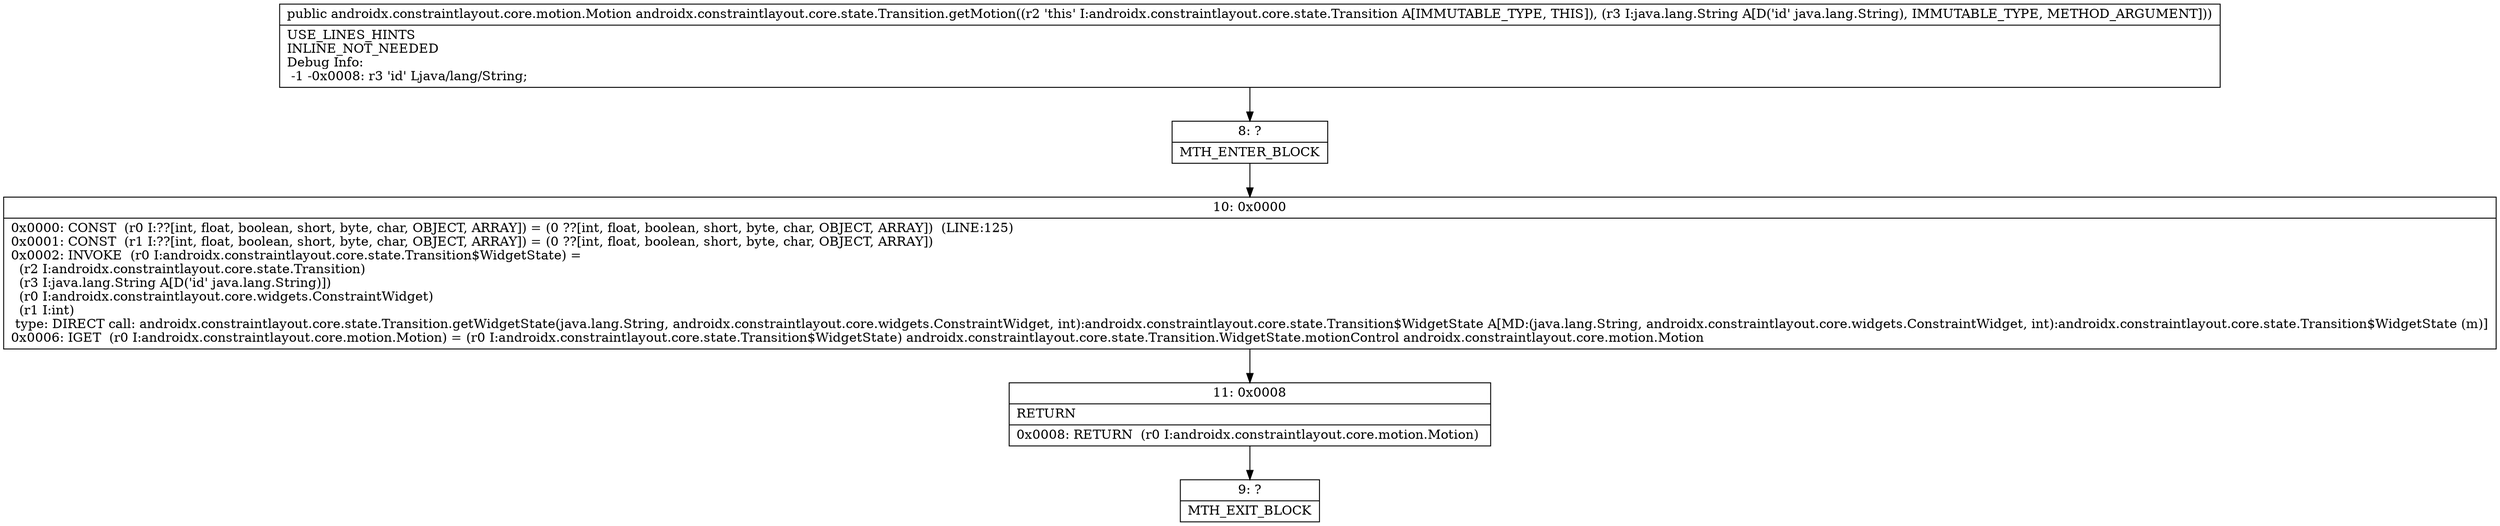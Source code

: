 digraph "CFG forandroidx.constraintlayout.core.state.Transition.getMotion(Ljava\/lang\/String;)Landroidx\/constraintlayout\/core\/motion\/Motion;" {
Node_8 [shape=record,label="{8\:\ ?|MTH_ENTER_BLOCK\l}"];
Node_10 [shape=record,label="{10\:\ 0x0000|0x0000: CONST  (r0 I:??[int, float, boolean, short, byte, char, OBJECT, ARRAY]) = (0 ??[int, float, boolean, short, byte, char, OBJECT, ARRAY])  (LINE:125)\l0x0001: CONST  (r1 I:??[int, float, boolean, short, byte, char, OBJECT, ARRAY]) = (0 ??[int, float, boolean, short, byte, char, OBJECT, ARRAY]) \l0x0002: INVOKE  (r0 I:androidx.constraintlayout.core.state.Transition$WidgetState) = \l  (r2 I:androidx.constraintlayout.core.state.Transition)\l  (r3 I:java.lang.String A[D('id' java.lang.String)])\l  (r0 I:androidx.constraintlayout.core.widgets.ConstraintWidget)\l  (r1 I:int)\l type: DIRECT call: androidx.constraintlayout.core.state.Transition.getWidgetState(java.lang.String, androidx.constraintlayout.core.widgets.ConstraintWidget, int):androidx.constraintlayout.core.state.Transition$WidgetState A[MD:(java.lang.String, androidx.constraintlayout.core.widgets.ConstraintWidget, int):androidx.constraintlayout.core.state.Transition$WidgetState (m)]\l0x0006: IGET  (r0 I:androidx.constraintlayout.core.motion.Motion) = (r0 I:androidx.constraintlayout.core.state.Transition$WidgetState) androidx.constraintlayout.core.state.Transition.WidgetState.motionControl androidx.constraintlayout.core.motion.Motion \l}"];
Node_11 [shape=record,label="{11\:\ 0x0008|RETURN\l|0x0008: RETURN  (r0 I:androidx.constraintlayout.core.motion.Motion) \l}"];
Node_9 [shape=record,label="{9\:\ ?|MTH_EXIT_BLOCK\l}"];
MethodNode[shape=record,label="{public androidx.constraintlayout.core.motion.Motion androidx.constraintlayout.core.state.Transition.getMotion((r2 'this' I:androidx.constraintlayout.core.state.Transition A[IMMUTABLE_TYPE, THIS]), (r3 I:java.lang.String A[D('id' java.lang.String), IMMUTABLE_TYPE, METHOD_ARGUMENT]))  | USE_LINES_HINTS\lINLINE_NOT_NEEDED\lDebug Info:\l  \-1 \-0x0008: r3 'id' Ljava\/lang\/String;\l}"];
MethodNode -> Node_8;Node_8 -> Node_10;
Node_10 -> Node_11;
Node_11 -> Node_9;
}

